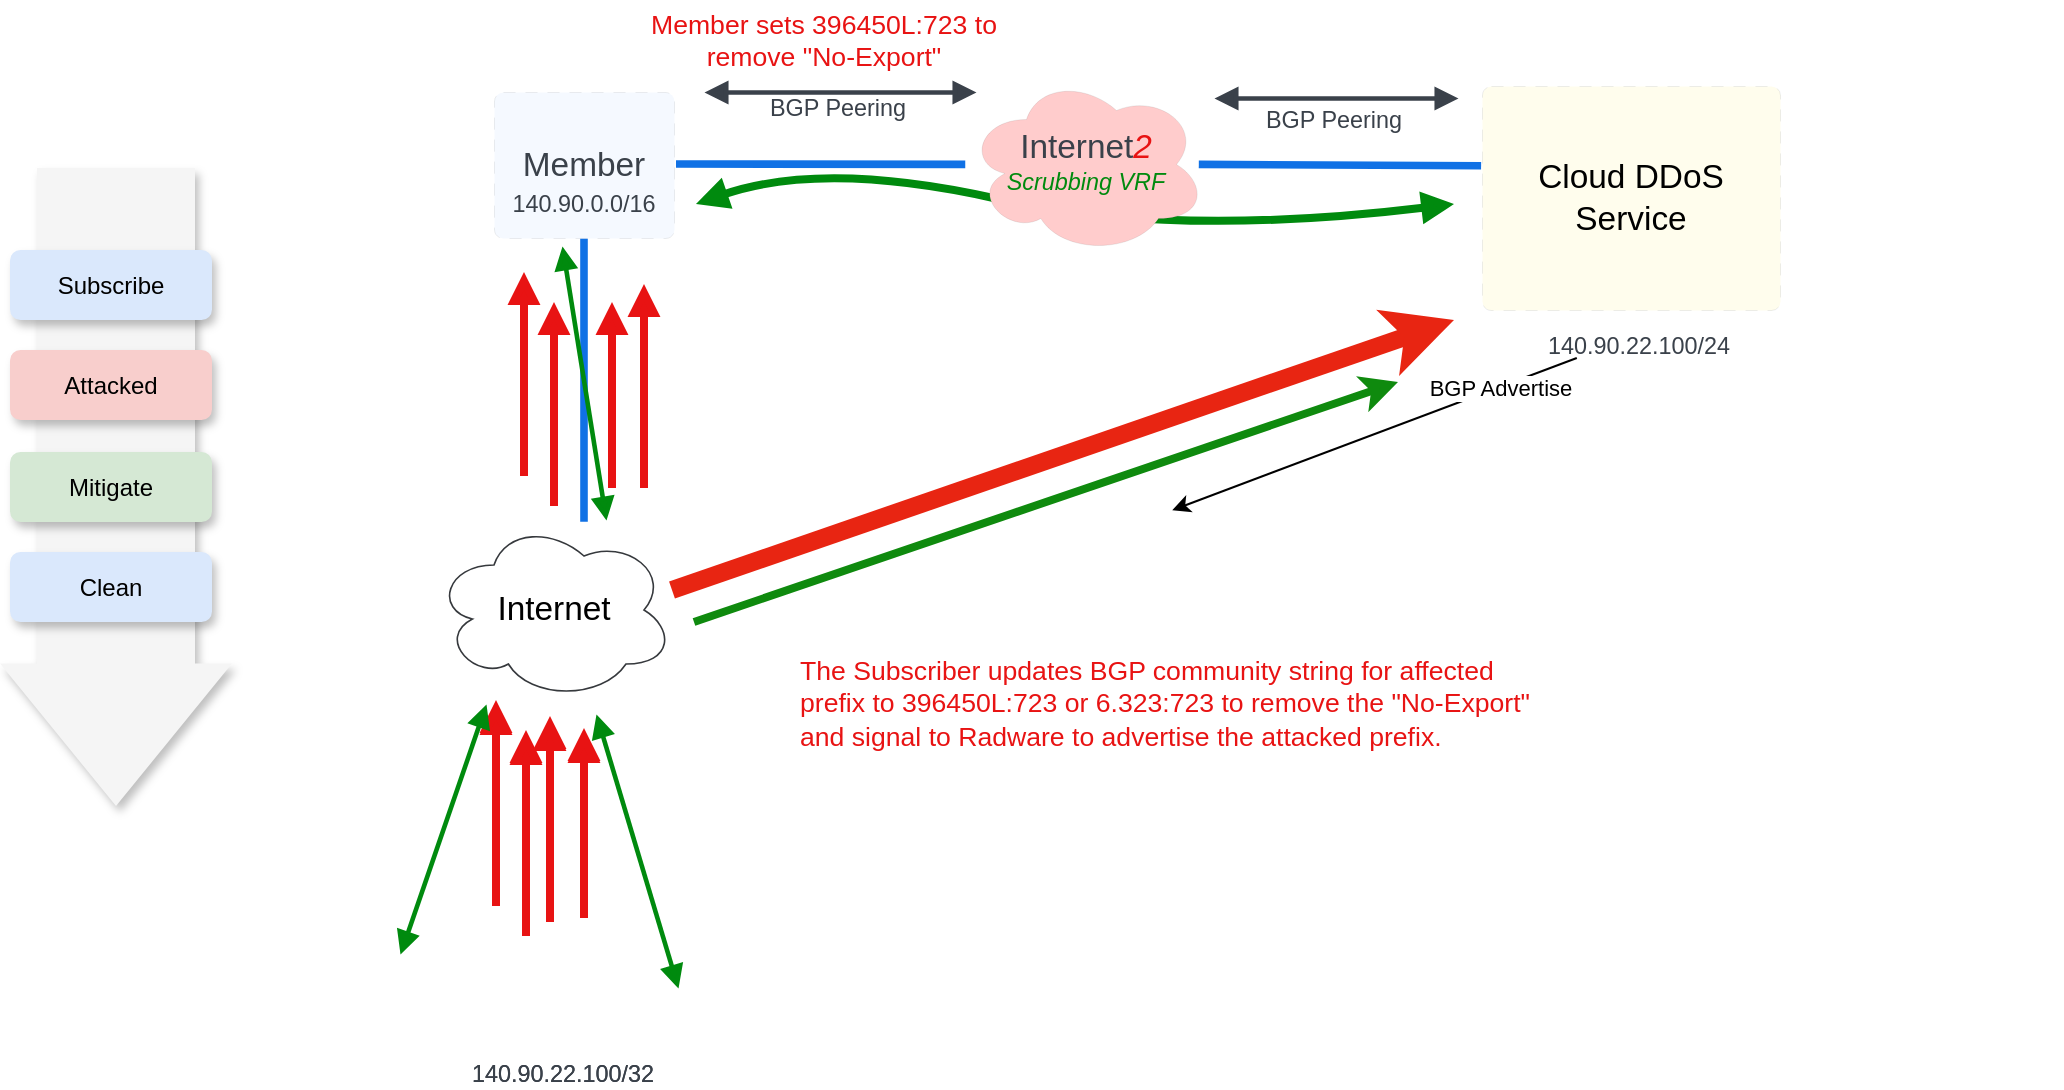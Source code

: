<mxfile version="22.1.19" type="github">
  <diagram name="Page-1" id="K0al4cYFXBqv7U3PRhGA">
    <mxGraphModel dx="2386" dy="1166" grid="1" gridSize="10" guides="1" tooltips="1" connect="1" arrows="1" fold="1" page="1" pageScale="1" pageWidth="850" pageHeight="1100" math="0" shadow="0">
      <root>
        <mxCell id="0" />
        <mxCell id="1" parent="0" />
        <UserObject label="&lt;div style=&quot;display: flex; justify-content: center; align-items: baseline; font-size: 0px; line-height: 1.25; margin-top: -2px;&quot;&gt;&lt;span&gt;&lt;span style=&quot;font-size:13.3px;color:#e81313;&quot;&gt;The Subscriber updates BGP community string for affected prefix to&amp;nbsp;&lt;/span&gt;&lt;span style=&quot;color: rgb(232, 19, 19); font-size: 13.3px; background-color: initial;&quot;&gt;396450L:723 or 6.323:723&amp;nbsp;&lt;/span&gt;&lt;span style=&quot;color: rgb(232, 19, 19); font-size: 13.3px; background-color: initial;&quot;&gt;to remove the &quot;No-Export&quot; and signal to Radware to advertise the attacked prefix.&lt;/span&gt;&lt;/span&gt;&lt;/div&gt;" lucidchartObjectId="VC3IDOeshMYq" id="M1oBjBM1T1MD8ej8D3-4-1">
          <mxCell style="html=1;overflow=block;blockSpacing=1;whiteSpace=wrap;fontSize=13;spacing=3.8;strokeOpacity=0;fillOpacity=0;rounded=1;absoluteArcSize=1;arcSize=9;fillColor=#ffffff;dashed=1;fixDash=1;dashPattern=6 5;strokeWidth=0.8;align=left;" parent="1" vertex="1">
            <mxGeometry x="424" y="454" width="387" height="77" as="geometry" />
          </mxCell>
        </UserObject>
        <UserObject label="" lucidchartObjectId="k13IcMfXoC.y" id="M1oBjBM1T1MD8ej8D3-4-2">
          <mxCell style="html=1;jettySize=18;whiteSpace=wrap;fontSize=13;strokeColor=#008a0e;strokeOpacity=100;strokeWidth=4;rounded=1;arcSize=12;curved=1;startArrow=block;startFill=1;endArrow=block;endFill=1;" parent="1" edge="1">
            <mxGeometry width="100" height="100" relative="1" as="geometry">
              <Array as="points">
                <mxPoint x="613" y="259" />
                <mxPoint x="439" y="220" />
              </Array>
              <mxPoint x="754" y="242" as="sourcePoint" />
              <mxPoint x="375" y="242" as="targetPoint" />
            </mxGeometry>
          </mxCell>
        </UserObject>
        <mxCell id="M1oBjBM1T1MD8ej8D3-4-3" style="edgeStyle=none;html=1;strokeWidth=9;fillColor=#e51400;strokeColor=#e82512;" parent="1" edge="1">
          <mxGeometry relative="1" as="geometry">
            <mxPoint x="363" y="435" as="sourcePoint" />
            <mxPoint x="754" y="300" as="targetPoint" />
          </mxGeometry>
        </mxCell>
        <mxCell id="M1oBjBM1T1MD8ej8D3-4-4" style="edgeStyle=none;html=1;strokeWidth=4;fillColor=#60a917;strokeColor=#0f8a0e;" parent="1" edge="1">
          <mxGeometry relative="1" as="geometry">
            <mxPoint x="374" y="451" as="sourcePoint" />
            <mxPoint x="726" y="331" as="targetPoint" />
          </mxGeometry>
        </mxCell>
        <mxCell id="M1oBjBM1T1MD8ej8D3-4-5" value="" style="group" parent="1" vertex="1" connectable="0">
          <mxGeometry x="275" y="490" width="44" height="117" as="geometry" />
        </mxCell>
        <UserObject label="" lucidchartObjectId="-i2IOeAw8pYM" id="M1oBjBM1T1MD8ej8D3-4-6">
          <mxCell style="html=1;jettySize=18;whiteSpace=wrap;fontSize=13;strokeColor=#e81313;strokeOpacity=100;strokeWidth=4;rounded=1;arcSize=12;startArrow=none;endArrow=block;endFill=1;" parent="M1oBjBM1T1MD8ej8D3-4-5" edge="1">
            <mxGeometry width="100" height="100" relative="1" as="geometry">
              <mxPoint x="27" y="110" as="sourcePoint" />
              <mxPoint x="27" y="8" as="targetPoint" />
            </mxGeometry>
          </mxCell>
        </UserObject>
        <UserObject label="" lucidchartObjectId="Lk2IxDDlkqRu" id="M1oBjBM1T1MD8ej8D3-4-7">
          <mxCell style="html=1;jettySize=18;whiteSpace=wrap;fontSize=13;strokeColor=#e81313;strokeOpacity=100;strokeWidth=4;rounded=1;arcSize=12;startArrow=none;endArrow=block;endFill=1;" parent="M1oBjBM1T1MD8ej8D3-4-5" edge="1">
            <mxGeometry width="100" height="100" relative="1" as="geometry">
              <mxPoint y="102" as="sourcePoint" />
              <mxPoint as="targetPoint" />
            </mxGeometry>
          </mxCell>
        </UserObject>
        <UserObject label="" lucidchartObjectId="Mk2ILNMUXKP6" id="M1oBjBM1T1MD8ej8D3-4-8">
          <mxCell style="html=1;jettySize=18;whiteSpace=wrap;fontSize=13;strokeColor=#e81313;strokeOpacity=100;strokeWidth=4;rounded=1;arcSize=12;startArrow=none;endArrow=block;endFill=1;" parent="M1oBjBM1T1MD8ej8D3-4-5" edge="1">
            <mxGeometry width="100" height="100" relative="1" as="geometry">
              <mxPoint x="15" y="117" as="sourcePoint" />
              <mxPoint x="15" y="15" as="targetPoint" />
            </mxGeometry>
          </mxCell>
        </UserObject>
        <UserObject label="" lucidchartObjectId="qs2I_1mErb6G" id="M1oBjBM1T1MD8ej8D3-4-9">
          <mxCell style="html=1;jettySize=18;whiteSpace=wrap;fontSize=13;strokeColor=#e81313;strokeOpacity=100;strokeWidth=4;rounded=1;arcSize=12;startArrow=none;endArrow=block;endFill=1;" parent="M1oBjBM1T1MD8ej8D3-4-5" edge="1">
            <mxGeometry width="100" height="100" relative="1" as="geometry">
              <mxPoint x="44" y="108" as="sourcePoint" />
              <mxPoint x="44" y="14" as="targetPoint" />
            </mxGeometry>
          </mxCell>
        </UserObject>
        <mxCell id="M1oBjBM1T1MD8ej8D3-4-10" value="" style="group" parent="1" vertex="1" connectable="0">
          <mxGeometry x="260" y="608" width="81" height="75" as="geometry" />
        </mxCell>
        <UserObject label="140.90.22.100/32" lucidchartObjectId="pw3IqyZhc2kV" id="M1oBjBM1T1MD8ej8D3-4-11">
          <mxCell style="html=1;overflow=block;blockSpacing=1;whiteSpace=wrap;fontSize=11.7;fontColor=#3a414a;align=center;spacing=3.8;strokeOpacity=0;fillOpacity=0;rounded=1;absoluteArcSize=1;arcSize=9;fillColor=#ffffff;dashed=1;fixDash=1;dashPattern=6 5;strokeWidth=0.8;container=0;" parent="M1oBjBM1T1MD8ej8D3-4-10" vertex="1">
            <mxGeometry y="58" width="80" height="17" as="geometry" />
          </mxCell>
        </UserObject>
        <UserObject label="" lucidchartObjectId="Ui2I5TJ0In5u" id="M1oBjBM1T1MD8ej8D3-4-12">
          <mxCell style="html=1;overflow=block;blockSpacing=1;whiteSpace=wrap;shape=image;fontSize=13;spacing=0;strokeColor=none;strokeOpacity=100;strokeWidth=0;image=https://images.lucid.app/images/650d9602-6965-4b79-9606-56f98cc567a3/content;imageAspect=0;container=0;" parent="M1oBjBM1T1MD8ej8D3-4-10" vertex="1">
            <mxGeometry width="36" height="36" as="geometry" />
          </mxCell>
        </UserObject>
        <UserObject label="" lucidchartObjectId="Ui2IXn5YQjB1" id="M1oBjBM1T1MD8ej8D3-4-13">
          <mxCell style="html=1;overflow=block;blockSpacing=1;whiteSpace=wrap;shape=image;fontSize=13;spacing=0;strokeColor=none;strokeOpacity=100;strokeWidth=0;image=https://images.lucid.app/images/fca6e483-d411-4d48-a04c-13d64f314f8e/content;imageAspect=0;container=0;" parent="M1oBjBM1T1MD8ej8D3-4-10" vertex="1">
            <mxGeometry x="36" width="30" height="30" as="geometry" />
          </mxCell>
        </UserObject>
        <UserObject label="" lucidchartObjectId="Ui2IdeTJhO_-" id="M1oBjBM1T1MD8ej8D3-4-14">
          <mxCell style="html=1;overflow=block;blockSpacing=1;whiteSpace=wrap;shape=image;fontSize=13;spacing=0;strokeColor=none;strokeOpacity=100;strokeWidth=0;image=https://images.lucid.app/images/fca6e483-d411-4d48-a04c-13d64f314f8e/content;imageAspect=0;container=0;" parent="M1oBjBM1T1MD8ej8D3-4-10" vertex="1">
            <mxGeometry x="51" y="15" width="30" height="30" as="geometry" />
          </mxCell>
        </UserObject>
        <UserObject label="" lucidchartObjectId="Ui2I.dtCzHFU" id="M1oBjBM1T1MD8ej8D3-4-15">
          <mxCell style="html=1;overflow=block;blockSpacing=1;whiteSpace=wrap;shape=image;fontSize=13;spacing=0;strokeColor=none;strokeOpacity=100;strokeWidth=0;image=https://images.lucid.app/images/fca6e483-d411-4d48-a04c-13d64f314f8e/content;imageAspect=0;container=0;" parent="M1oBjBM1T1MD8ej8D3-4-10" vertex="1">
            <mxGeometry x="30" y="27" width="30" height="30" as="geometry" />
          </mxCell>
        </UserObject>
        <UserObject label="140.90.22.100/24" lucidchartObjectId="pw3IqyZhc2kV" id="M1oBjBM1T1MD8ej8D3-4-16">
          <mxCell style="html=1;overflow=block;blockSpacing=1;whiteSpace=wrap;fontSize=11.7;fontColor=#3a414a;align=center;spacing=3.8;strokeOpacity=0;fillOpacity=0;rounded=1;absoluteArcSize=1;arcSize=9;fillColor=#ffffff;dashed=1;fixDash=1;dashPattern=6 5;strokeWidth=0.8;" parent="1" vertex="1">
            <mxGeometry x="798" y="302" width="80" height="17" as="geometry" />
          </mxCell>
        </UserObject>
        <mxCell id="M1oBjBM1T1MD8ej8D3-4-17" value="" style="edgeStyle=none;html=1;entryX=0.465;entryY=0.571;entryDx=0;entryDy=0;entryPerimeter=0;" parent="1" source="M1oBjBM1T1MD8ej8D3-4-16" target="M1oBjBM1T1MD8ej8D3-4-19" edge="1">
          <mxGeometry relative="1" as="geometry">
            <mxPoint x="938" y="310.5" as="targetPoint" />
          </mxGeometry>
        </mxCell>
        <mxCell id="M1oBjBM1T1MD8ej8D3-4-18" value="BGP Advertise" style="edgeLabel;html=1;align=center;verticalAlign=middle;resizable=0;points=[];" parent="1" vertex="1" connectable="0">
          <mxGeometry x="777" y="334" as="geometry" />
        </mxCell>
        <mxCell id="M1oBjBM1T1MD8ej8D3-4-19" value="" style="group;dropTarget=0;pointerEvents=0;container=1;collapsible=0;recursiveResize=0;" parent="1" vertex="1">
          <mxGeometry x="349" y="141" width="568" height="445" as="geometry" />
        </mxCell>
        <UserObject label="Member sets 396450L:723 to remove &quot;No-Export&quot;" lucidchartObjectId="IF7IbmQUnHl2" id="M1oBjBM1T1MD8ej8D3-4-20">
          <mxCell style="html=1;overflow=block;blockSpacing=1;whiteSpace=wrap;fontSize=13.3;fontColor=#e81313;align=center;spacing=3.8;strokeOpacity=0;fillOpacity=0;rounded=1;absoluteArcSize=1;arcSize=9;fillColor=#ffffff;dashed=1;fixDash=1;dashPattern=6 5;strokeWidth=0.8;" parent="M1oBjBM1T1MD8ej8D3-4-19" vertex="1">
            <mxGeometry width="180" height="37" as="geometry" />
          </mxCell>
        </UserObject>
        <mxCell id="M1oBjBM1T1MD8ej8D3-4-21" value="" style="group" parent="1" vertex="1" connectable="0">
          <mxGeometry x="275" y="491" width="44" height="117" as="geometry" />
        </mxCell>
        <UserObject label="" lucidchartObjectId="-i2IOeAw8pYM" id="M1oBjBM1T1MD8ej8D3-4-22">
          <mxCell style="html=1;jettySize=18;whiteSpace=wrap;fontSize=13;strokeColor=#e81313;strokeOpacity=100;strokeWidth=4;rounded=1;arcSize=12;startArrow=none;endArrow=block;endFill=1;" parent="M1oBjBM1T1MD8ej8D3-4-21" edge="1">
            <mxGeometry width="100" height="100" relative="1" as="geometry">
              <mxPoint x="27" y="110" as="sourcePoint" />
              <mxPoint x="27" y="8" as="targetPoint" />
            </mxGeometry>
          </mxCell>
        </UserObject>
        <UserObject label="" lucidchartObjectId="Lk2IxDDlkqRu" id="M1oBjBM1T1MD8ej8D3-4-23">
          <mxCell style="html=1;jettySize=18;whiteSpace=wrap;fontSize=13;strokeColor=#e81313;strokeOpacity=100;strokeWidth=4;rounded=1;arcSize=12;startArrow=none;endArrow=block;endFill=1;" parent="M1oBjBM1T1MD8ej8D3-4-21" edge="1">
            <mxGeometry width="100" height="100" relative="1" as="geometry">
              <mxPoint y="102" as="sourcePoint" />
              <mxPoint as="targetPoint" />
            </mxGeometry>
          </mxCell>
        </UserObject>
        <UserObject label="" lucidchartObjectId="Mk2ILNMUXKP6" id="M1oBjBM1T1MD8ej8D3-4-24">
          <mxCell style="html=1;jettySize=18;whiteSpace=wrap;fontSize=13;strokeColor=#e81313;strokeOpacity=100;strokeWidth=4;rounded=1;arcSize=12;startArrow=none;endArrow=block;endFill=1;" parent="M1oBjBM1T1MD8ej8D3-4-21" edge="1">
            <mxGeometry width="100" height="100" relative="1" as="geometry">
              <mxPoint x="15" y="117" as="sourcePoint" />
              <mxPoint x="15" y="15" as="targetPoint" />
            </mxGeometry>
          </mxCell>
        </UserObject>
        <UserObject label="" lucidchartObjectId="qs2I_1mErb6G" id="M1oBjBM1T1MD8ej8D3-4-25">
          <mxCell style="html=1;jettySize=18;whiteSpace=wrap;fontSize=13;strokeColor=#e81313;strokeOpacity=100;strokeWidth=4;rounded=1;arcSize=12;startArrow=none;endArrow=block;endFill=1;" parent="M1oBjBM1T1MD8ej8D3-4-21" edge="1">
            <mxGeometry width="100" height="100" relative="1" as="geometry">
              <mxPoint x="44" y="108" as="sourcePoint" />
              <mxPoint x="44" y="14" as="targetPoint" />
            </mxGeometry>
          </mxCell>
        </UserObject>
        <mxCell id="M1oBjBM1T1MD8ej8D3-4-26" value="" style="group" parent="1" vertex="1" connectable="0">
          <mxGeometry x="289" y="276" width="60" height="117" as="geometry" />
        </mxCell>
        <UserObject label="" lucidchartObjectId="fj3IB~Cbd_mH" id="M1oBjBM1T1MD8ej8D3-4-27">
          <mxCell style="html=1;jettySize=18;whiteSpace=wrap;fontSize=13;strokeColor=#e81313;strokeOpacity=100;strokeWidth=4;rounded=1;arcSize=12;startArrow=none;endArrow=block;endFill=1;" parent="M1oBjBM1T1MD8ej8D3-4-26" edge="1">
            <mxGeometry width="100" height="100" relative="1" as="geometry">
              <mxPoint y="102" as="sourcePoint" />
              <mxPoint as="targetPoint" />
            </mxGeometry>
          </mxCell>
        </UserObject>
        <UserObject label="" lucidchartObjectId="fj3IPWYEo9aU" id="M1oBjBM1T1MD8ej8D3-4-28">
          <mxCell style="html=1;jettySize=18;whiteSpace=wrap;fontSize=13;strokeColor=#e81313;strokeOpacity=100;strokeWidth=4;rounded=1;arcSize=12;startArrow=none;endArrow=block;endFill=1;" parent="M1oBjBM1T1MD8ej8D3-4-26" edge="1">
            <mxGeometry width="100" height="100" relative="1" as="geometry">
              <mxPoint x="15" y="117" as="sourcePoint" />
              <mxPoint x="15" y="15" as="targetPoint" />
            </mxGeometry>
          </mxCell>
        </UserObject>
        <UserObject label="" lucidchartObjectId="fj3IGuyfFWFn" id="M1oBjBM1T1MD8ej8D3-4-29">
          <mxCell style="html=1;jettySize=18;whiteSpace=wrap;fontSize=13;strokeColor=#e81313;strokeOpacity=100;strokeWidth=4;rounded=1;arcSize=12;startArrow=none;endArrow=block;endFill=1;" parent="M1oBjBM1T1MD8ej8D3-4-26" edge="1">
            <mxGeometry width="100" height="100" relative="1" as="geometry">
              <mxPoint x="44" y="108" as="sourcePoint" />
              <mxPoint x="44" y="15" as="targetPoint" />
            </mxGeometry>
          </mxCell>
        </UserObject>
        <UserObject label="" lucidchartObjectId="Mo3IJeloIUg4" id="M1oBjBM1T1MD8ej8D3-4-30">
          <mxCell style="html=1;jettySize=18;whiteSpace=wrap;fontSize=13;strokeColor=#e81313;strokeOpacity=100;strokeWidth=4;rounded=1;arcSize=12;startArrow=none;endArrow=block;endFill=1;" parent="M1oBjBM1T1MD8ej8D3-4-26" edge="1">
            <mxGeometry width="100" height="100" relative="1" as="geometry">
              <mxPoint x="60" y="108" as="sourcePoint" />
              <mxPoint x="60" y="6" as="targetPoint" />
            </mxGeometry>
          </mxCell>
        </UserObject>
        <mxCell id="M1oBjBM1T1MD8ej8D3-4-31" value="" style="group" parent="1" vertex="1" connectable="0">
          <mxGeometry x="260" y="608" width="81" height="75" as="geometry" />
        </mxCell>
        <mxCell id="M1oBjBM1T1MD8ej8D3-4-32" value="" style="group;dropTarget=0;pointerEvents=0;container=1;collapsible=0;recursiveResize=0;" parent="M1oBjBM1T1MD8ej8D3-4-31" vertex="1">
          <mxGeometry y="58" width="80" height="17" as="geometry" />
        </mxCell>
        <UserObject label="140.90.22.100/32" lucidchartObjectId="pw3IqyZhc2kV" id="M1oBjBM1T1MD8ej8D3-4-33">
          <mxCell style="html=1;overflow=block;blockSpacing=1;whiteSpace=wrap;fontSize=11.7;fontColor=#3a414a;align=center;spacing=3.8;strokeOpacity=0;fillOpacity=0;rounded=1;absoluteArcSize=1;arcSize=9;fillColor=#ffffff;dashed=1;fixDash=1;dashPattern=6 5;strokeWidth=0.8;" parent="M1oBjBM1T1MD8ej8D3-4-32" vertex="1">
            <mxGeometry width="80" height="17" as="geometry" />
          </mxCell>
        </UserObject>
        <mxCell id="M1oBjBM1T1MD8ej8D3-4-34" value="" style="group;dropTarget=0;pointerEvents=0;" parent="M1oBjBM1T1MD8ej8D3-4-31" vertex="1">
          <mxGeometry width="81" height="57" as="geometry" />
        </mxCell>
        <UserObject label="" lucidchartObjectId="Ui2I5TJ0In5u" id="M1oBjBM1T1MD8ej8D3-4-35">
          <mxCell style="html=1;overflow=block;blockSpacing=1;whiteSpace=wrap;shape=image;fontSize=13;spacing=0;strokeColor=none;strokeOpacity=100;strokeWidth=0;image=https://images.lucid.app/images/650d9602-6965-4b79-9606-56f98cc567a3/content;imageAspect=0;" parent="M1oBjBM1T1MD8ej8D3-4-34" vertex="1">
            <mxGeometry width="36" height="36" as="geometry" />
          </mxCell>
        </UserObject>
        <UserObject label="" lucidchartObjectId="Ui2IXn5YQjB1" id="M1oBjBM1T1MD8ej8D3-4-36">
          <mxCell style="html=1;overflow=block;blockSpacing=1;whiteSpace=wrap;shape=image;fontSize=13;spacing=0;strokeColor=none;strokeOpacity=100;strokeWidth=0;image=https://images.lucid.app/images/fca6e483-d411-4d48-a04c-13d64f314f8e/content;imageAspect=0;" parent="M1oBjBM1T1MD8ej8D3-4-34" vertex="1">
            <mxGeometry x="36" width="30" height="30" as="geometry" />
          </mxCell>
        </UserObject>
        <UserObject label="" lucidchartObjectId="Ui2IdeTJhO_-" id="M1oBjBM1T1MD8ej8D3-4-37">
          <mxCell style="html=1;overflow=block;blockSpacing=1;whiteSpace=wrap;shape=image;fontSize=13;spacing=0;strokeColor=none;strokeOpacity=100;strokeWidth=0;image=https://images.lucid.app/images/fca6e483-d411-4d48-a04c-13d64f314f8e/content;imageAspect=0;" parent="M1oBjBM1T1MD8ej8D3-4-34" vertex="1">
            <mxGeometry x="51" y="15" width="30" height="30" as="geometry" />
          </mxCell>
        </UserObject>
        <UserObject label="" lucidchartObjectId="Ui2I.dtCzHFU" id="M1oBjBM1T1MD8ej8D3-4-38">
          <mxCell style="html=1;overflow=block;blockSpacing=1;whiteSpace=wrap;shape=image;fontSize=13;spacing=0;strokeColor=none;strokeOpacity=100;strokeWidth=0;image=https://images.lucid.app/images/fca6e483-d411-4d48-a04c-13d64f314f8e/content;imageAspect=0;" parent="M1oBjBM1T1MD8ej8D3-4-34" vertex="1">
            <mxGeometry x="30" y="27" width="30" height="30" as="geometry" />
          </mxCell>
        </UserObject>
        <mxCell id="M1oBjBM1T1MD8ej8D3-4-39" value="" style="group;dropTarget=0;pointerEvents=0;container=1;collapsible=0;recursiveResize=0;" parent="1" vertex="1">
          <mxGeometry x="364.75" y="177" width="693.25" height="163.5" as="geometry" />
        </mxCell>
        <UserObject label="&lt;div style=&quot;display: flex; justify-content: center; text-align: center; align-items: baseline; font-size: 0; line-height: 1.25;margin-top: -2px;&quot;&gt;&lt;span&gt;&lt;span style=&quot;font-size:16.7px;color:#3a414a;&quot;&gt;Internet&lt;/span&gt;&lt;span style=&quot;font-size:16.7px;color:#e81313;font-style: italic;&quot;&gt;2&#xa;&lt;/span&gt;&lt;/span&gt;&lt;/div&gt;&lt;div style=&quot;display: flex; justify-content: center; text-align: center; align-items: baseline; font-size: 0; line-height: 1.25;margin-top: -2px;&quot;&gt;&lt;span&gt;&lt;span style=&quot;font-size:13px;font-style: italic;&quot;&gt;&lt;span style=&quot;font-size:11.7px;color:#008a0e;font-style: italic;&quot;&gt;Scrubbing VRF&lt;/span&gt;&lt;/span&gt;&lt;/span&gt;&lt;/div&gt;" lucidchartObjectId="mP1IwbQzuJ_f" id="M1oBjBM1T1MD8ej8D3-4-40">
          <mxCell style="html=1;overflow=block;blockSpacing=1;whiteSpace=wrap;ellipse;shape=cloud;fontSize=13;spacing=3.8;strokeColor=#36393d;strokeOpacity=100;fillOpacity=100;rounded=1;absoluteArcSize=1;arcSize=9;fillColor=#ffcccc;strokeWidth=0;" parent="M1oBjBM1T1MD8ej8D3-4-39" vertex="1">
            <mxGeometry x="145.25" width="120" height="90" as="geometry" />
          </mxCell>
        </UserObject>
        <UserObject label="Cloud DDoS Service" lucidchartObjectId="bU1Iinwpjal~" id="M1oBjBM1T1MD8ej8D3-4-41">
          <mxCell style="html=1;overflow=block;blockSpacing=1;whiteSpace=wrap;fontSize=16.7;spacing=3.8;verticalAlign=middle;strokeColor=#3a414a;strokeOpacity=100;fillOpacity=100;rounded=1;absoluteArcSize=1;arcSize=9;fillColor=#FFFDED;dashed=1;fixDash=1;dashPattern=6 5;strokeWidth=0;" parent="M1oBjBM1T1MD8ej8D3-4-39" vertex="1">
            <mxGeometry x="403.25" y="6" width="149" height="112" as="geometry" />
          </mxCell>
        </UserObject>
        <UserObject label="" lucidchartObjectId="dk3IJ1STe-U7" id="M1oBjBM1T1MD8ej8D3-4-42">
          <mxCell style="html=1;overflow=block;blockSpacing=1;whiteSpace=wrap;shape=image;fontSize=13;spacing=0;strokeColor=none;strokeOpacity=100;strokeWidth=0;image=https://images.lucid.app/images/b21d3a96-2626-4d47-ae68-7925e680edd8/content;imageAspect=0;" parent="M1oBjBM1T1MD8ej8D3-4-39" vertex="1">
            <mxGeometry x="403.25" y="12" width="97" height="17" as="geometry" />
          </mxCell>
        </UserObject>
        <UserObject label="" lucidchartObjectId="CT3I3OZ3GaDD" id="M1oBjBM1T1MD8ej8D3-4-43">
          <mxCell style="html=1;overflow=block;blockSpacing=1;whiteSpace=wrap;shape=image;fontSize=13;spacing=0;strokeColor=none;strokeOpacity=100;strokeWidth=0;image=https://images.lucid.app/images/64026964-2e53-430a-b1c5-e691ecf86368/content;imageAspect=0;" parent="M1oBjBM1T1MD8ej8D3-4-39" vertex="1">
            <mxGeometry x="512.25" width="47" height="47" as="geometry" />
          </mxCell>
        </UserObject>
        <UserObject label="" lucidchartObjectId="l53I2Uq8PRLC" id="M1oBjBM1T1MD8ej8D3-4-44">
          <mxCell style="html=1;overflow=block;blockSpacing=1;whiteSpace=wrap;shape=image;fontSize=13;spacing=0;strokeColor=none;strokeOpacity=100;strokeWidth=0;image=https://images.lucid.app/images/bda3edeb-a0f7-44f3-b4b7-eee7a9ec9983/content;imageAspect=0;" parent="M1oBjBM1T1MD8ej8D3-4-39" vertex="1">
            <mxGeometry x="416.25" y="82" width="29" height="29" as="geometry" />
          </mxCell>
        </UserObject>
        <UserObject label="BGP Peering" lucidchartObjectId="fx7ITywJwmzr" id="M1oBjBM1T1MD8ej8D3-4-45">
          <mxCell style="html=1;overflow=block;blockSpacing=1;whiteSpace=wrap;fontSize=11.7;fontColor=#3a414a;align=center;spacing=3.8;strokeOpacity=0;fillOpacity=0;rounded=1;absoluteArcSize=1;arcSize=9;fillColor=#ffffff;dashed=1;fixDash=1;dashPattern=6 5;strokeWidth=0.8;" parent="M1oBjBM1T1MD8ej8D3-4-39" vertex="1">
            <mxGeometry x="41.25" y="6" width="80" height="21" as="geometry" />
          </mxCell>
        </UserObject>
        <UserObject label="BGP Peering" lucidchartObjectId="Gx7IqrtUWU5L" id="M1oBjBM1T1MD8ej8D3-4-46">
          <mxCell style="html=1;overflow=block;blockSpacing=1;whiteSpace=wrap;fontSize=11.7;fontColor=#3a414a;align=center;spacing=3.8;strokeOpacity=0;fillOpacity=0;rounded=1;absoluteArcSize=1;arcSize=9;fillColor=#ffffff;dashed=1;fixDash=1;dashPattern=6 5;strokeWidth=0.8;" parent="M1oBjBM1T1MD8ej8D3-4-39" vertex="1">
            <mxGeometry x="289.25" y="12" width="80" height="21" as="geometry" />
          </mxCell>
        </UserObject>
        <UserObject label="" lucidchartObjectId="5r3IIDfd0EI~" id="M1oBjBM1T1MD8ej8D3-4-47">
          <mxCell style="html=1;jettySize=18;whiteSpace=wrap;fontSize=13;strokeColor=#3a414a;strokeOpacity=100;strokeWidth=2.3;rounded=1;arcSize=12;startArrow=block;startFill=1;endArrow=block;endFill=1;" parent="M1oBjBM1T1MD8ej8D3-4-39" edge="1">
            <mxGeometry width="100" height="100" relative="1" as="geometry">
              <mxPoint x="14.25" y="9" as="sourcePoint" />
              <mxPoint x="150.25" y="9" as="targetPoint" />
            </mxGeometry>
          </mxCell>
        </UserObject>
        <UserObject label="" lucidchartObjectId="wb5ImaMgvG6b" id="M1oBjBM1T1MD8ej8D3-4-48">
          <mxCell style="html=1;jettySize=18;whiteSpace=wrap;fontSize=13;strokeColor=#3a414a;strokeOpacity=100;strokeWidth=2.3;rounded=1;arcSize=12;startArrow=block;startFill=1;endArrow=block;endFill=1;" parent="M1oBjBM1T1MD8ej8D3-4-39" edge="1">
            <mxGeometry width="100" height="100" relative="1" as="geometry">
              <mxPoint x="269.25" y="12" as="sourcePoint" />
              <mxPoint x="391.25" y="12" as="targetPoint" />
            </mxGeometry>
          </mxCell>
        </UserObject>
        <UserObject label="" lucidchartObjectId="oz7I7GNTY0ZA" id="M1oBjBM1T1MD8ej8D3-4-49">
          <mxCell style="html=1;jettySize=18;whiteSpace=wrap;fontSize=13;strokeColor=#1071e5;strokeOpacity=100;strokeWidth=3.8;rounded=1;arcSize=12;startArrow=none;endArrow=none;exitX=-0.003;exitY=0.502;exitPerimeter=0;" parent="M1oBjBM1T1MD8ej8D3-4-39" source="M1oBjBM1T1MD8ej8D3-4-40" edge="1">
            <mxGeometry width="100" height="100" relative="1" as="geometry">
              <mxPoint x="0.25" y="45" as="targetPoint" />
            </mxGeometry>
          </mxCell>
        </UserObject>
        <UserObject label="" lucidchartObjectId="dA7I6PQGrFfA" id="M1oBjBM1T1MD8ej8D3-4-50">
          <mxCell style="html=1;jettySize=18;whiteSpace=wrap;fontSize=13;strokeColor=#1071e5;strokeOpacity=100;strokeWidth=3.8;rounded=1;arcSize=12;startArrow=none;endArrow=none;exitX=0.97;exitY=0.502;exitPerimeter=0;entryX=-0.003;entryY=0.356;entryPerimeter=0;" parent="M1oBjBM1T1MD8ej8D3-4-39" source="M1oBjBM1T1MD8ej8D3-4-40" target="M1oBjBM1T1MD8ej8D3-4-41" edge="1">
            <mxGeometry width="100" height="100" relative="1" as="geometry" />
          </mxCell>
        </UserObject>
        <mxCell id="M1oBjBM1T1MD8ej8D3-4-51" value="" style="group;dropTarget=0;pointerEvents=0;container=1;collapsible=0;recursiveResize=0;" parent="1" vertex="1">
          <mxGeometry x="201" y="186" width="200" height="494" as="geometry" />
        </mxCell>
        <UserObject label="Internet" lucidchartObjectId="-O1I_YuiWykE" id="M1oBjBM1T1MD8ej8D3-4-52">
          <mxCell style="html=1;overflow=block;blockSpacing=1;whiteSpace=wrap;ellipse;shape=cloud;fontSize=16.7;align=center;spacing=3.8;strokeColor=#36393d;strokeOpacity=100;fillOpacity=0;rounded=1;absoluteArcSize=1;arcSize=9;fillColor=#eeeeee;strokeWidth=0.8;" parent="M1oBjBM1T1MD8ej8D3-4-51" vertex="1">
            <mxGeometry x="43" y="214" width="120" height="90" as="geometry" />
          </mxCell>
        </UserObject>
        <UserObject label="Member" lucidchartObjectId="jP1IWhSh.e0s" id="M1oBjBM1T1MD8ej8D3-4-53">
          <mxCell style="html=1;overflow=block;blockSpacing=1;whiteSpace=wrap;fontSize=16.7;fontColor=#3a414a;align=center;spacing=3.8;strokeColor=#3a414a;strokeOpacity=100;fillOpacity=100;rounded=1;absoluteArcSize=1;arcSize=9;fillColor=#F5F9FF;dashed=1;fixDash=1;dashPattern=6 5;strokeWidth=0;" parent="M1oBjBM1T1MD8ej8D3-4-51" vertex="1">
            <mxGeometry x="73" width="90" height="73" as="geometry" />
          </mxCell>
        </UserObject>
        <UserObject label="" lucidchartObjectId="Kr2InsZ8R67p" id="M1oBjBM1T1MD8ej8D3-4-54">
          <mxCell style="html=1;overflow=block;blockSpacing=1;whiteSpace=wrap;shape=image;fontSize=13;spacing=0;strokeColor=none;strokeOpacity=100;strokeWidth=0;image=https://images.lucid.app/images/97d39c57-ebd3-4365-9302-7258c3817185/content;imageAspect=0;" parent="M1oBjBM1T1MD8ej8D3-4-51" vertex="1">
            <mxGeometry y="437" width="52" height="43" as="geometry" />
          </mxCell>
        </UserObject>
        <UserObject label="" lucidchartObjectId="1r2I-VmRxKyP" id="M1oBjBM1T1MD8ej8D3-4-55">
          <mxCell style="html=1;overflow=block;blockSpacing=1;whiteSpace=wrap;shape=image;fontSize=13;spacing=0;strokeColor=none;strokeOpacity=100;strokeWidth=0;image=https://images.lucid.app/images/97d39c57-ebd3-4365-9302-7258c3817185/content;imageAspect=0;" parent="M1oBjBM1T1MD8ej8D3-4-51" vertex="1">
            <mxGeometry x="148" y="451" width="52" height="43" as="geometry" />
          </mxCell>
        </UserObject>
        <UserObject label="140.90.0.0/16" lucidchartObjectId="yz3I-.PVZ3wV" id="M1oBjBM1T1MD8ej8D3-4-56">
          <mxCell style="html=1;overflow=block;blockSpacing=1;whiteSpace=wrap;fontSize=11.7;fontColor=#3a414a;align=center;spacing=3.8;strokeOpacity=0;fillOpacity=0;rounded=1;absoluteArcSize=1;arcSize=9;fillColor=#ffffff;dashed=1;fixDash=1;dashPattern=6 5;strokeWidth=0.8;" parent="M1oBjBM1T1MD8ej8D3-4-51" vertex="1">
            <mxGeometry x="78" y="45" width="80" height="17" as="geometry" />
          </mxCell>
        </UserObject>
        <UserObject label="" lucidchartObjectId="QA7Iu9RIxJLJ" id="M1oBjBM1T1MD8ej8D3-4-57">
          <mxCell style="html=1;jettySize=18;whiteSpace=wrap;fontSize=13;strokeColor=#1071e5;strokeOpacity=100;strokeWidth=3.8;rounded=0;startArrow=none;endArrow=none;exitX=0.5;exitY=1.005;exitPerimeter=0;entryX=0.625;entryY=0.01;entryPerimeter=0;" parent="M1oBjBM1T1MD8ej8D3-4-51" source="M1oBjBM1T1MD8ej8D3-4-53" target="M1oBjBM1T1MD8ej8D3-4-52" edge="1">
            <mxGeometry width="100" height="100" relative="1" as="geometry" />
          </mxCell>
        </UserObject>
        <UserObject label="" lucidchartObjectId=".r2IV0psYy3W" id="M1oBjBM1T1MD8ej8D3-4-58">
          <mxCell style="html=1;jettySize=18;whiteSpace=wrap;fontSize=13;strokeColor=#008a0e;strokeOpacity=100;strokeWidth=2.3;rounded=1;arcSize=12;startArrow=block;startFill=1;endArrow=block;endFill=1;" parent="M1oBjBM1T1MD8ej8D3-4-51" edge="1">
            <mxGeometry width="100" height="100" relative="1" as="geometry">
              <mxPoint x="165" y="448" as="sourcePoint" />
              <mxPoint x="124" y="311" as="targetPoint" />
            </mxGeometry>
          </mxCell>
        </UserObject>
        <UserObject label="" lucidchartObjectId="qs2IpcwWQQW8" id="M1oBjBM1T1MD8ej8D3-4-59">
          <mxCell style="html=1;jettySize=18;whiteSpace=wrap;fontSize=13;strokeColor=#008a0e;strokeOpacity=100;strokeWidth=2.3;rounded=1;arcSize=12;startArrow=block;startFill=1;endArrow=block;endFill=1;" parent="M1oBjBM1T1MD8ej8D3-4-51" edge="1">
            <mxGeometry width="100" height="100" relative="1" as="geometry">
              <mxPoint x="26" y="431" as="sourcePoint" />
              <mxPoint x="69" y="306" as="targetPoint" />
            </mxGeometry>
          </mxCell>
        </UserObject>
        <UserObject label="" lucidchartObjectId="fj3IYy5w0n0o" id="M1oBjBM1T1MD8ej8D3-4-60">
          <mxCell style="html=1;jettySize=18;whiteSpace=wrap;fontSize=13;strokeColor=#008a0e;strokeOpacity=100;strokeWidth=2.3;rounded=1;arcSize=12;startArrow=block;startFill=1;endArrow=block;endFill=1;" parent="M1oBjBM1T1MD8ej8D3-4-51" edge="1">
            <mxGeometry width="100" height="100" relative="1" as="geometry">
              <mxPoint x="129" y="214" as="sourcePoint" />
              <mxPoint x="107" y="77" as="targetPoint" />
            </mxGeometry>
          </mxCell>
        </UserObject>
        <mxCell id="M1oBjBM1T1MD8ej8D3-4-61" value="" style="shape=flexArrow;endArrow=classic;html=1;strokeWidth=2;fillColor=#f5f5f5;strokeColor=none;endWidth=35;endSize=23.07;width=78;shadow=1;" parent="1" edge="1">
          <mxGeometry width="50" height="50" relative="1" as="geometry">
            <mxPoint x="85" y="223" as="sourcePoint" />
            <mxPoint x="85" y="544" as="targetPoint" />
          </mxGeometry>
        </mxCell>
        <UserObject label="Clean" link="data:action/json,{&quot;title&quot;:&quot;Clean&quot;,&quot;actions&quot;:[{&quot;toggle&quot;:{&quot;cells&quot;:[&quot;M1oBjBM1T1MD8ej8D3-4-49&quot;,&quot;M1oBjBM1T1MD8ej8D3-4-21&quot;]}}]}" id="M1oBjBM1T1MD8ej8D3-4-62">
          <mxCell style="rounded=1;whiteSpace=wrap;html=1;strokeWidth=1;fillColor=#dae8fc;strokeColor=none;perimeterSpacing=5;shadow=1;glass=0;" parent="1" vertex="1">
            <mxGeometry x="32" y="416" width="101" height="35" as="geometry" />
          </mxCell>
        </UserObject>
        <UserObject label="Subscribe" link="data:action/json,{&quot;title&quot;:&quot;Subscribe&quot;,&quot;actions&quot;:[{&quot;toggle&quot;:{&quot;cells&quot;:[&quot;M1oBjBM1T1MD8ej8D3-4-24&quot;],&quot;excludeCells&quot;:[&quot;M1oBjBM1T1MD8ej8D3-4-37&quot;]}}]}" id="M1oBjBM1T1MD8ej8D3-4-63">
          <mxCell style="rounded=1;whiteSpace=wrap;html=1;strokeWidth=1;fillColor=#dae8fc;strokeColor=none;perimeterSpacing=5;shadow=1;glass=0;" parent="1" vertex="1">
            <mxGeometry x="32" y="265" width="101" height="35" as="geometry" />
          </mxCell>
        </UserObject>
        <UserObject label="Attacked" link="data:action/json,{&quot;title&quot;:&quot;Attacked&quot;,&quot;actions&quot;:[{&quot;toggle&quot;:{&quot;cells&quot;:[&quot;M1oBjBM1T1MD8ej8D3-4-21&quot;]}}]}" id="M1oBjBM1T1MD8ej8D3-4-64">
          <mxCell style="rounded=1;whiteSpace=wrap;html=1;strokeWidth=1;fillColor=#f8cecc;strokeColor=none;perimeterSpacing=5;shadow=1;glass=0;" parent="1" vertex="1">
            <mxGeometry x="32" y="315" width="101" height="35" as="geometry" />
          </mxCell>
        </UserObject>
        <UserObject label="Mitigate" link="data:action/json,{&quot;title&quot;:&quot;Attacked&quot;,&quot;actions&quot;:[{&quot;toggle&quot;:{&quot;cells&quot;:[&quot;M1oBjBM1T1MD8ej8D3-4-17&quot;,&quot;100&quot;]}}]}" id="M1oBjBM1T1MD8ej8D3-4-65">
          <mxCell style="rounded=1;whiteSpace=wrap;html=1;strokeWidth=1;fillColor=#d5e8d4;strokeColor=none;perimeterSpacing=5;shadow=1;glass=0;" parent="1" vertex="1">
            <mxGeometry x="32" y="366" width="101" height="35" as="geometry" />
          </mxCell>
        </UserObject>
      </root>
    </mxGraphModel>
  </diagram>
</mxfile>
